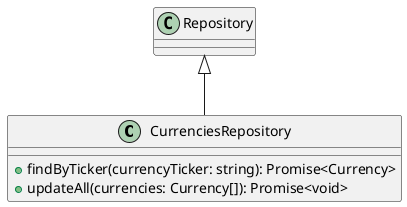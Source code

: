@startuml
class CurrenciesRepository extends Repository {
    +findByTicker(currencyTicker: string): Promise<Currency>
    +updateAll(currencies: Currency[]): Promise<void>
}
@enduml